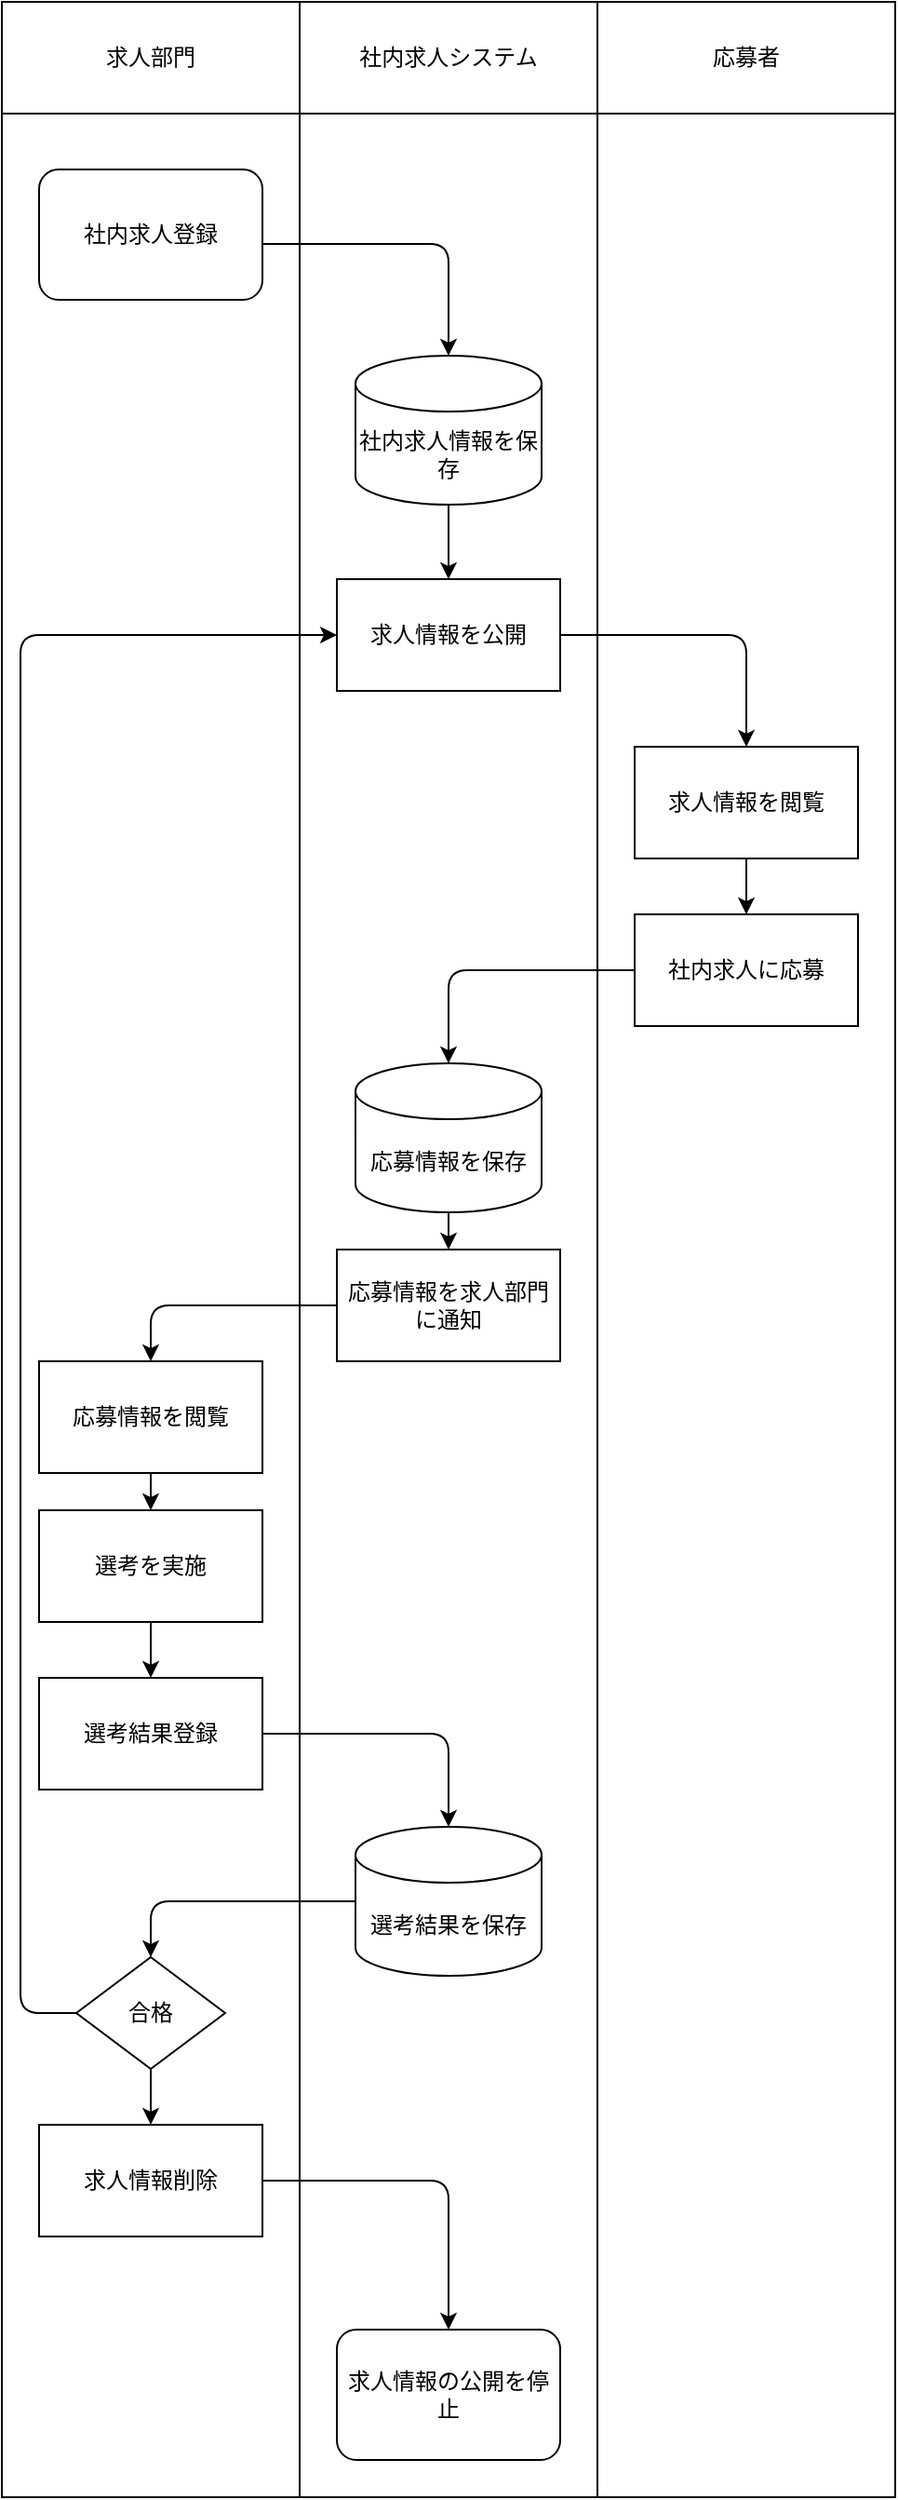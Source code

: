 <mxfile>
    <diagram id="gyniyGBEK1HUSLhKk-NB" name="Page-1">
        <mxGraphModel dx="1456" dy="734" grid="1" gridSize="10" guides="1" tooltips="1" connect="1" arrows="1" fold="1" page="1" pageScale="1" pageWidth="827" pageHeight="1169" math="0" shadow="0">
            <root>
                <mxCell id="0"/>
                <mxCell id="1" parent="0"/>
                <mxCell id="3" value="求人部門" style="rounded=0;whiteSpace=wrap;html=1;" vertex="1" parent="1">
                    <mxGeometry x="80" y="40" width="160" height="60" as="geometry"/>
                </mxCell>
                <mxCell id="4" value="社内求人システム" style="rounded=0;whiteSpace=wrap;html=1;" vertex="1" parent="1">
                    <mxGeometry x="240" y="40" width="160" height="60" as="geometry"/>
                </mxCell>
                <mxCell id="5" value="応募者" style="rounded=0;whiteSpace=wrap;html=1;" vertex="1" parent="1">
                    <mxGeometry x="400" y="40" width="160" height="60" as="geometry"/>
                </mxCell>
                <mxCell id="7" value="" style="rounded=0;whiteSpace=wrap;html=1;" vertex="1" parent="1">
                    <mxGeometry x="80" y="100" width="160" height="1280" as="geometry"/>
                </mxCell>
                <mxCell id="8" value="" style="rounded=0;whiteSpace=wrap;html=1;" vertex="1" parent="1">
                    <mxGeometry x="240" y="100" width="160" height="1280" as="geometry"/>
                </mxCell>
                <mxCell id="9" value="" style="rounded=0;whiteSpace=wrap;html=1;" vertex="1" parent="1">
                    <mxGeometry x="400" y="100" width="160" height="1280" as="geometry"/>
                </mxCell>
                <mxCell id="11" value="社内求人登録" style="rounded=1;whiteSpace=wrap;html=1;" vertex="1" parent="1">
                    <mxGeometry x="100" y="130" width="120" height="70" as="geometry"/>
                </mxCell>
                <mxCell id="13" value="社内求人情報を保存" style="shape=cylinder3;whiteSpace=wrap;html=1;boundedLbl=1;backgroundOutline=1;size=15;" vertex="1" parent="1">
                    <mxGeometry x="270" y="230" width="100" height="80" as="geometry"/>
                </mxCell>
                <mxCell id="14" value="求人情報を公開" style="rounded=0;whiteSpace=wrap;html=1;" vertex="1" parent="1">
                    <mxGeometry x="260" y="350" width="120" height="60" as="geometry"/>
                </mxCell>
                <mxCell id="15" value="求人情報を閲覧" style="rounded=0;whiteSpace=wrap;html=1;" vertex="1" parent="1">
                    <mxGeometry x="420" y="440" width="120" height="60" as="geometry"/>
                </mxCell>
                <mxCell id="16" value="社内求人に応募" style="rounded=0;whiteSpace=wrap;html=1;" vertex="1" parent="1">
                    <mxGeometry x="420" y="530" width="120" height="60" as="geometry"/>
                </mxCell>
                <mxCell id="17" value="応募情報を保存" style="shape=cylinder3;whiteSpace=wrap;html=1;boundedLbl=1;backgroundOutline=1;size=15;" vertex="1" parent="1">
                    <mxGeometry x="270" y="610" width="100" height="80" as="geometry"/>
                </mxCell>
                <mxCell id="19" value="応募情報を求人部門に通知" style="rounded=0;whiteSpace=wrap;html=1;" vertex="1" parent="1">
                    <mxGeometry x="260" y="710" width="120" height="60" as="geometry"/>
                </mxCell>
                <mxCell id="20" value="応募情報を閲覧" style="rounded=0;whiteSpace=wrap;html=1;" vertex="1" parent="1">
                    <mxGeometry x="100" y="770" width="120" height="60" as="geometry"/>
                </mxCell>
                <mxCell id="22" value="選考を実施" style="rounded=0;whiteSpace=wrap;html=1;" vertex="1" parent="1">
                    <mxGeometry x="100" y="850" width="120" height="60" as="geometry"/>
                </mxCell>
                <mxCell id="28" value="求人情報の公開を停止" style="rounded=1;whiteSpace=wrap;html=1;" vertex="1" parent="1">
                    <mxGeometry x="260" y="1290" width="120" height="70" as="geometry"/>
                </mxCell>
                <mxCell id="29" value="" style="endArrow=classic;html=1;" edge="1" parent="1">
                    <mxGeometry width="50" height="50" relative="1" as="geometry">
                        <mxPoint x="220" y="170" as="sourcePoint"/>
                        <mxPoint x="320" y="230" as="targetPoint"/>
                        <Array as="points">
                            <mxPoint x="320" y="170"/>
                        </Array>
                    </mxGeometry>
                </mxCell>
                <mxCell id="30" value="" style="endArrow=classic;html=1;" edge="1" parent="1" target="14">
                    <mxGeometry width="50" height="50" relative="1" as="geometry">
                        <mxPoint x="320" y="310" as="sourcePoint"/>
                        <mxPoint x="370" y="260" as="targetPoint"/>
                    </mxGeometry>
                </mxCell>
                <mxCell id="31" value="" style="endArrow=classic;html=1;" edge="1" parent="1">
                    <mxGeometry width="50" height="50" relative="1" as="geometry">
                        <mxPoint x="380" y="380" as="sourcePoint"/>
                        <mxPoint x="480" y="440" as="targetPoint"/>
                        <Array as="points">
                            <mxPoint x="480" y="380"/>
                        </Array>
                    </mxGeometry>
                </mxCell>
                <mxCell id="32" value="" style="endArrow=classic;html=1;exitX=0.5;exitY=1;exitDx=0;exitDy=0;entryX=0.5;entryY=0;entryDx=0;entryDy=0;" edge="1" parent="1" source="15" target="16">
                    <mxGeometry width="50" height="50" relative="1" as="geometry">
                        <mxPoint x="330" y="320" as="sourcePoint"/>
                        <mxPoint x="330" y="360" as="targetPoint"/>
                    </mxGeometry>
                </mxCell>
                <mxCell id="33" value="" style="endArrow=classic;html=1;exitX=0;exitY=0.5;exitDx=0;exitDy=0;entryX=0.5;entryY=0;entryDx=0;entryDy=0;entryPerimeter=0;" edge="1" parent="1" source="16" target="17">
                    <mxGeometry width="50" height="50" relative="1" as="geometry">
                        <mxPoint x="390" y="730" as="sourcePoint"/>
                        <mxPoint x="440" y="680" as="targetPoint"/>
                        <Array as="points">
                            <mxPoint x="320" y="560"/>
                        </Array>
                    </mxGeometry>
                </mxCell>
                <mxCell id="34" value="" style="endArrow=classic;html=1;exitX=0.5;exitY=1;exitDx=0;exitDy=0;entryX=0.5;entryY=0;entryDx=0;entryDy=0;exitPerimeter=0;" edge="1" parent="1" source="17" target="19">
                    <mxGeometry width="50" height="50" relative="1" as="geometry">
                        <mxPoint x="490" y="510" as="sourcePoint"/>
                        <mxPoint x="490" y="540" as="targetPoint"/>
                    </mxGeometry>
                </mxCell>
                <mxCell id="35" value="" style="endArrow=classic;html=1;exitX=0;exitY=0.5;exitDx=0;exitDy=0;" edge="1" parent="1" source="19">
                    <mxGeometry width="50" height="50" relative="1" as="geometry">
                        <mxPoint x="260" y="760" as="sourcePoint"/>
                        <mxPoint x="160" y="770" as="targetPoint"/>
                        <Array as="points">
                            <mxPoint x="160" y="740"/>
                            <mxPoint x="160" y="770"/>
                        </Array>
                    </mxGeometry>
                </mxCell>
                <mxCell id="36" value="" style="endArrow=classic;html=1;exitX=0.5;exitY=1;exitDx=0;exitDy=0;entryX=0.5;entryY=0;entryDx=0;entryDy=0;" edge="1" parent="1" source="20" target="22">
                    <mxGeometry width="50" height="50" relative="1" as="geometry">
                        <mxPoint x="330" y="730" as="sourcePoint"/>
                        <mxPoint x="330" y="750" as="targetPoint"/>
                    </mxGeometry>
                </mxCell>
                <mxCell id="37" value="" style="endArrow=classic;html=1;exitX=0.5;exitY=1;exitDx=0;exitDy=0;entryX=0.5;entryY=0;entryDx=0;entryDy=0;" edge="1" parent="1" source="22" target="47">
                    <mxGeometry width="50" height="50" relative="1" as="geometry">
                        <mxPoint x="170" y="910" as="sourcePoint"/>
                        <mxPoint x="160" y="1010" as="targetPoint"/>
                    </mxGeometry>
                </mxCell>
                <mxCell id="41" value="合格" style="rhombus;whiteSpace=wrap;html=1;" vertex="1" parent="1">
                    <mxGeometry x="120" y="1090" width="80" height="60" as="geometry"/>
                </mxCell>
                <mxCell id="42" value="" style="endArrow=classic;html=1;exitX=0;exitY=0.5;exitDx=0;exitDy=0;entryX=0;entryY=0.5;entryDx=0;entryDy=0;" edge="1" parent="1" source="41" target="14">
                    <mxGeometry width="50" height="50" relative="1" as="geometry">
                        <mxPoint x="170" y="1000" as="sourcePoint"/>
                        <mxPoint x="170" y="1020" as="targetPoint"/>
                        <Array as="points">
                            <mxPoint x="90" y="1120"/>
                            <mxPoint x="90" y="380"/>
                        </Array>
                    </mxGeometry>
                </mxCell>
                <mxCell id="43" value="求人情報削除" style="rounded=0;whiteSpace=wrap;html=1;" vertex="1" parent="1">
                    <mxGeometry x="100" y="1180" width="120" height="60" as="geometry"/>
                </mxCell>
                <mxCell id="44" value="" style="endArrow=classic;html=1;exitX=0.5;exitY=1;exitDx=0;exitDy=0;" edge="1" parent="1" source="41" target="43">
                    <mxGeometry width="50" height="50" relative="1" as="geometry">
                        <mxPoint x="170" y="1000" as="sourcePoint"/>
                        <mxPoint x="170" y="1020" as="targetPoint"/>
                    </mxGeometry>
                </mxCell>
                <mxCell id="46" value="選考結果を保存" style="shape=cylinder3;whiteSpace=wrap;html=1;boundedLbl=1;backgroundOutline=1;size=15;" vertex="1" parent="1">
                    <mxGeometry x="270" y="1020" width="100" height="80" as="geometry"/>
                </mxCell>
                <mxCell id="47" value="選考結果登録" style="rounded=0;whiteSpace=wrap;html=1;" vertex="1" parent="1">
                    <mxGeometry x="100" y="940" width="120" height="60" as="geometry"/>
                </mxCell>
                <mxCell id="48" value="" style="endArrow=classic;html=1;exitX=1;exitY=0.5;exitDx=0;exitDy=0;entryX=0.5;entryY=0;entryDx=0;entryDy=0;entryPerimeter=0;" edge="1" parent="1" source="47" target="46">
                    <mxGeometry width="50" height="50" relative="1" as="geometry">
                        <mxPoint x="170" y="920" as="sourcePoint"/>
                        <mxPoint x="170" y="950" as="targetPoint"/>
                        <Array as="points">
                            <mxPoint x="320" y="970"/>
                        </Array>
                    </mxGeometry>
                </mxCell>
                <mxCell id="50" value="" style="endArrow=classic;html=1;exitX=0;exitY=0.5;exitDx=0;exitDy=0;entryX=0.5;entryY=0;entryDx=0;entryDy=0;exitPerimeter=0;" edge="1" parent="1" source="46" target="41">
                    <mxGeometry width="50" height="50" relative="1" as="geometry">
                        <mxPoint x="170" y="920" as="sourcePoint"/>
                        <mxPoint x="170" y="950" as="targetPoint"/>
                        <Array as="points">
                            <mxPoint x="160" y="1060"/>
                        </Array>
                    </mxGeometry>
                </mxCell>
                <mxCell id="51" value="" style="endArrow=classic;html=1;exitX=1;exitY=0.5;exitDx=0;exitDy=0;entryX=0.5;entryY=0;entryDx=0;entryDy=0;" edge="1" parent="1" source="43" target="28">
                    <mxGeometry width="50" height="50" relative="1" as="geometry">
                        <mxPoint x="170" y="1160" as="sourcePoint"/>
                        <mxPoint x="170" y="1190" as="targetPoint"/>
                        <Array as="points">
                            <mxPoint x="320" y="1210"/>
                        </Array>
                    </mxGeometry>
                </mxCell>
            </root>
        </mxGraphModel>
    </diagram>
</mxfile>
